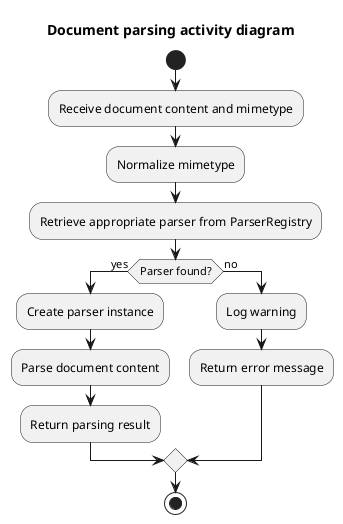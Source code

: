 @startuml DocumentActivityDiagram
title Document parsing activity diagram
start
:Receive document content and mimetype;
:Normalize mimetype;
:Retrieve appropriate parser from ParserRegistry;
if (Parser found?) then (yes)
    :Create parser instance;
    :Parse document content;
    :Return parsing result;
else (no)
    :Log warning;
    :Return error message;
endif
stop
@enduml